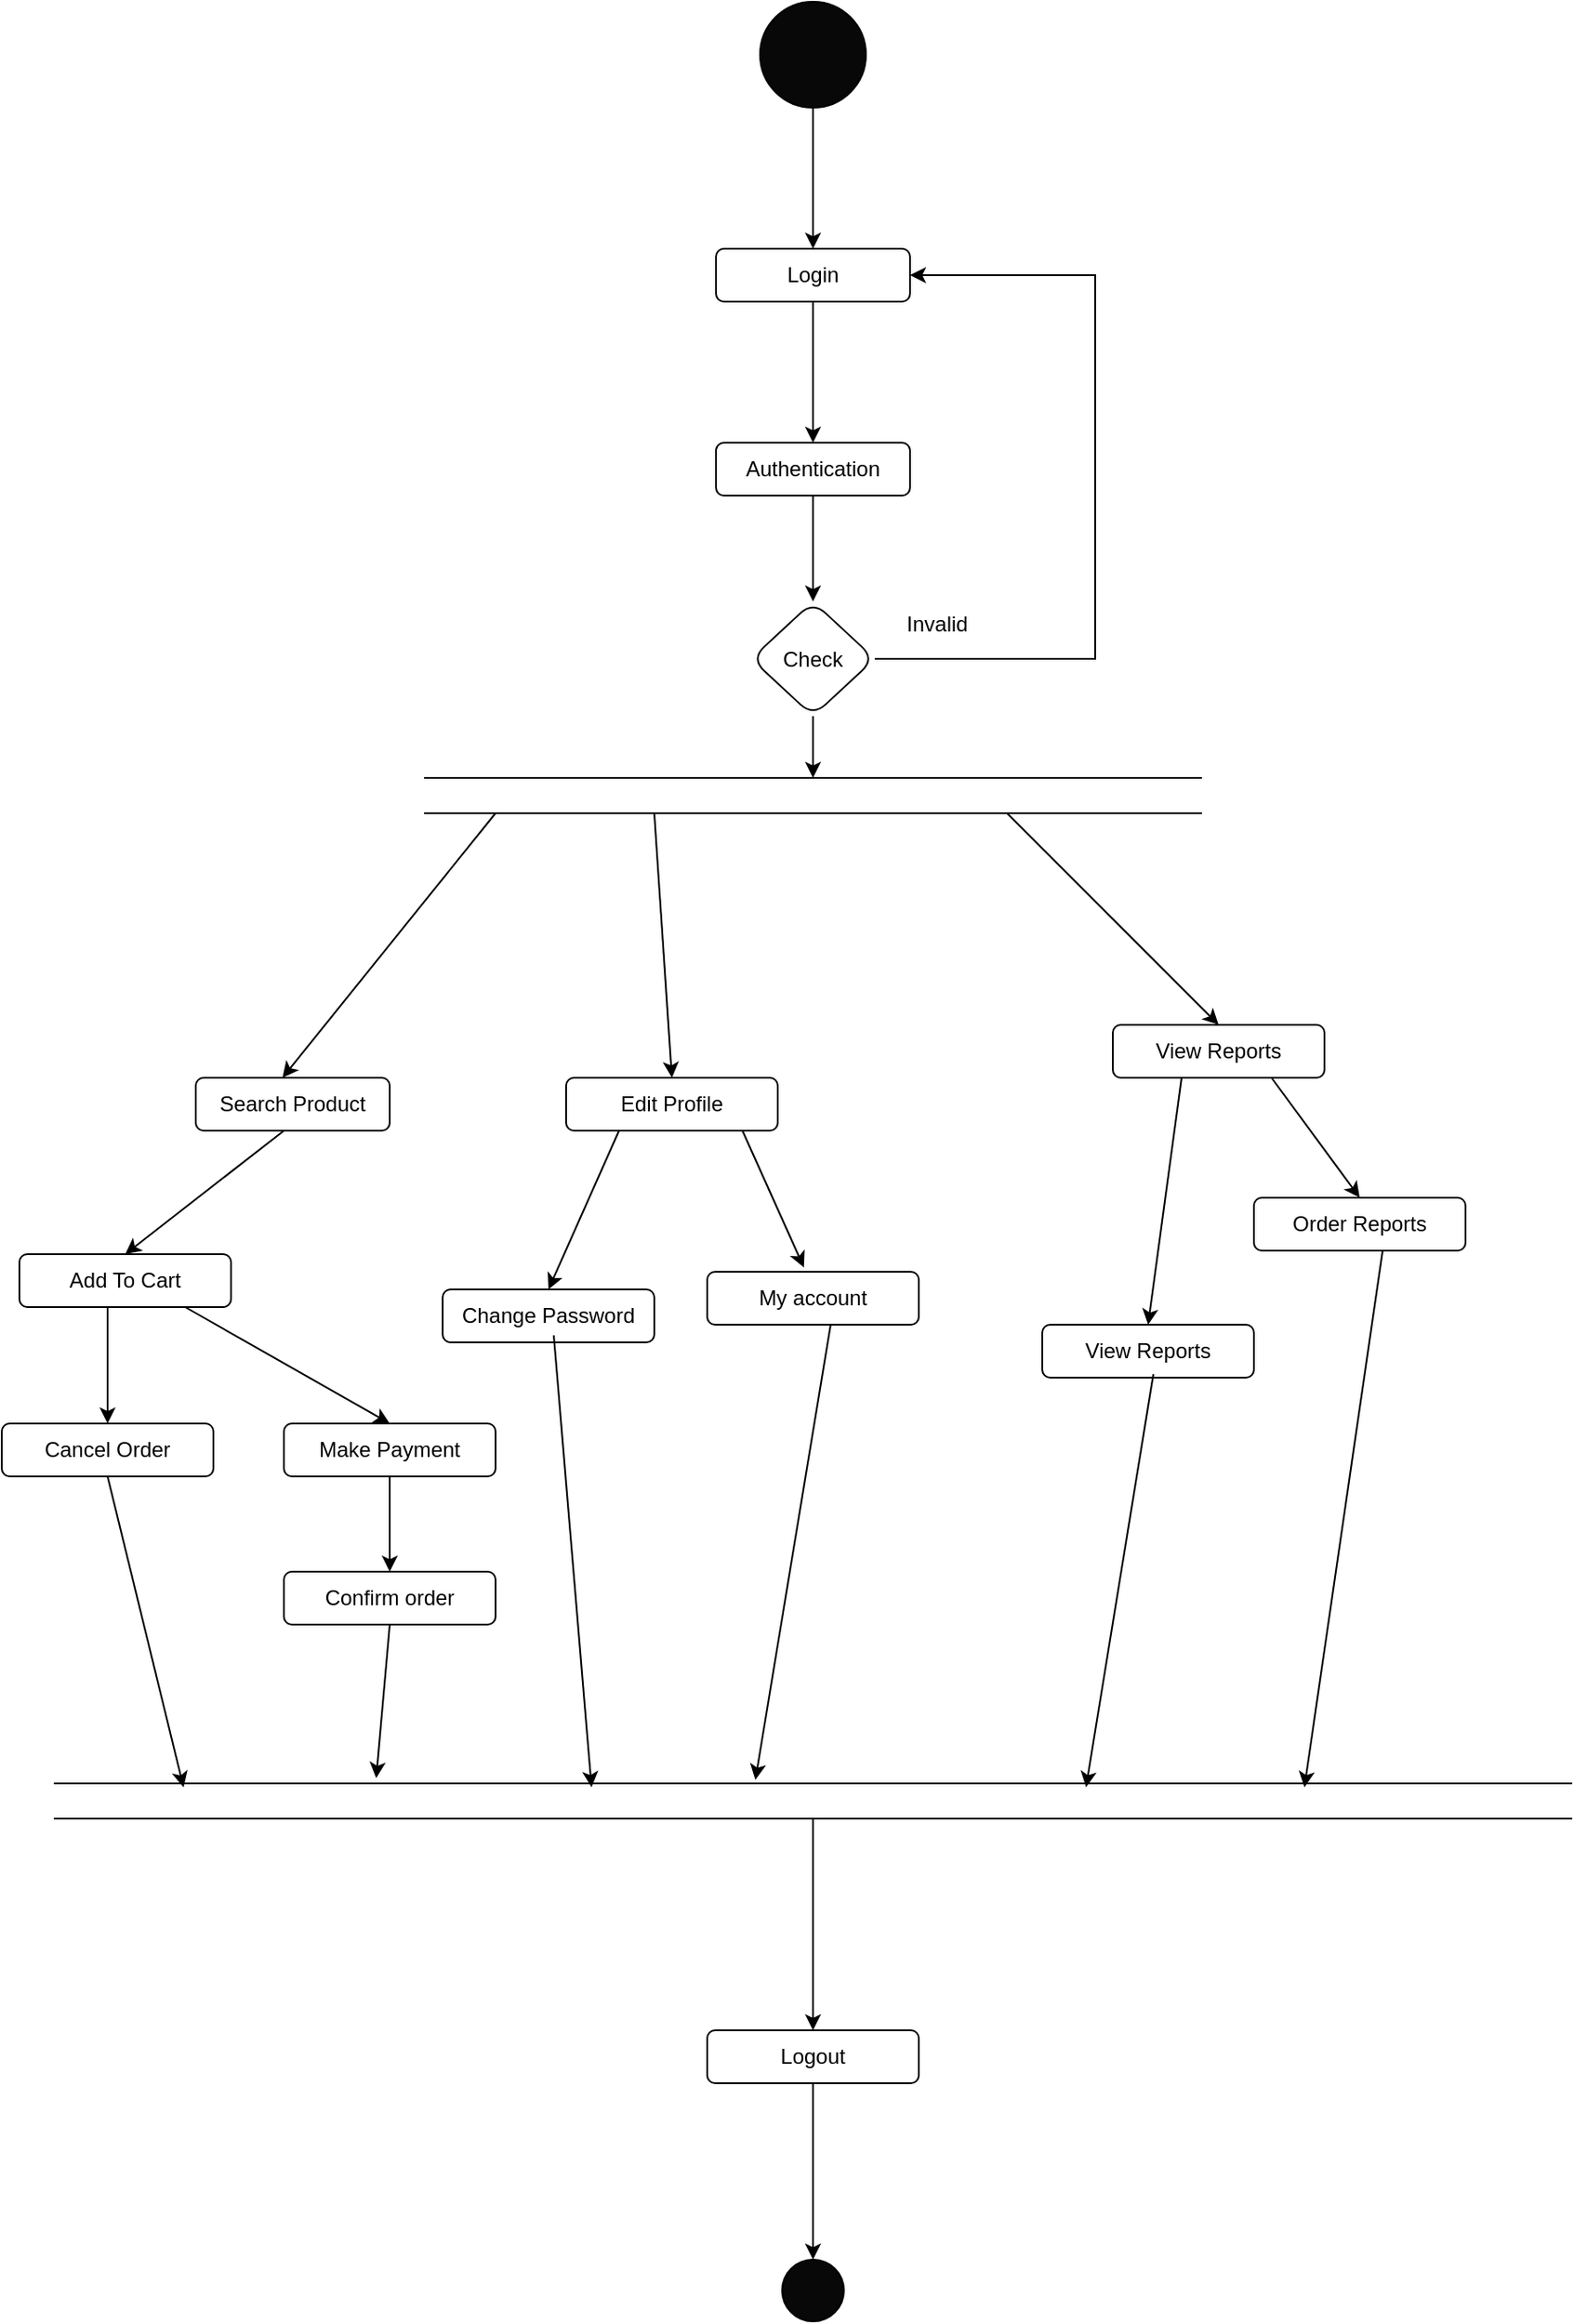 <mxfile version="21.6.9" type="github" pages="3">
  <diagram name="Set-C-AD" id="e7e014a7-5840-1c2e-5031-d8a46d1fe8dd">
    <mxGraphModel dx="1953" dy="1167" grid="1" gridSize="10" guides="1" tooltips="1" connect="1" arrows="1" fold="1" page="1" pageScale="1" pageWidth="1169" pageHeight="826" background="none" math="0" shadow="0">
      <root>
        <mxCell id="0" />
        <mxCell id="1" parent="0" />
        <mxCell id="r0urs76Jr6dByc6dt-cb-3" value="" style="edgeStyle=orthogonalEdgeStyle;rounded=0;orthogonalLoop=1;jettySize=auto;html=1;" edge="1" parent="1" source="r0urs76Jr6dByc6dt-cb-1" target="r0urs76Jr6dByc6dt-cb-2">
          <mxGeometry relative="1" as="geometry" />
        </mxCell>
        <mxCell id="r0urs76Jr6dByc6dt-cb-1" value="" style="ellipse;whiteSpace=wrap;html=1;aspect=fixed;fillColor=#080808;" vertex="1" parent="1">
          <mxGeometry x="930" y="20" width="60" height="60" as="geometry" />
        </mxCell>
        <mxCell id="r0urs76Jr6dByc6dt-cb-7" value="" style="edgeStyle=orthogonalEdgeStyle;rounded=0;orthogonalLoop=1;jettySize=auto;html=1;" edge="1" parent="1" source="r0urs76Jr6dByc6dt-cb-2" target="r0urs76Jr6dByc6dt-cb-6">
          <mxGeometry relative="1" as="geometry" />
        </mxCell>
        <mxCell id="r0urs76Jr6dByc6dt-cb-2" value="Login" style="whiteSpace=wrap;html=1;rounded=1;" vertex="1" parent="1">
          <mxGeometry x="905" y="160" width="110" height="30" as="geometry" />
        </mxCell>
        <mxCell id="r0urs76Jr6dByc6dt-cb-9" value="" style="edgeStyle=orthogonalEdgeStyle;rounded=0;orthogonalLoop=1;jettySize=auto;html=1;" edge="1" parent="1" source="r0urs76Jr6dByc6dt-cb-6" target="r0urs76Jr6dByc6dt-cb-8">
          <mxGeometry relative="1" as="geometry" />
        </mxCell>
        <mxCell id="r0urs76Jr6dByc6dt-cb-6" value="Authentication" style="whiteSpace=wrap;html=1;rounded=1;" vertex="1" parent="1">
          <mxGeometry x="905" y="270" width="110" height="30" as="geometry" />
        </mxCell>
        <mxCell id="r0urs76Jr6dByc6dt-cb-10" style="edgeStyle=orthogonalEdgeStyle;rounded=0;orthogonalLoop=1;jettySize=auto;html=1;entryX=1;entryY=0.5;entryDx=0;entryDy=0;" edge="1" parent="1" source="r0urs76Jr6dByc6dt-cb-8" target="r0urs76Jr6dByc6dt-cb-2">
          <mxGeometry relative="1" as="geometry">
            <mxPoint x="1120" y="160" as="targetPoint" />
            <Array as="points">
              <mxPoint x="1120" y="392" />
              <mxPoint x="1120" y="175" />
            </Array>
          </mxGeometry>
        </mxCell>
        <mxCell id="r0urs76Jr6dByc6dt-cb-13" style="edgeStyle=orthogonalEdgeStyle;rounded=0;orthogonalLoop=1;jettySize=auto;html=1;exitX=0.5;exitY=1;exitDx=0;exitDy=0;entryX=0.5;entryY=0;entryDx=0;entryDy=0;" edge="1" parent="1" source="r0urs76Jr6dByc6dt-cb-8" target="r0urs76Jr6dByc6dt-cb-12">
          <mxGeometry relative="1" as="geometry" />
        </mxCell>
        <mxCell id="r0urs76Jr6dByc6dt-cb-8" value="Check" style="rhombus;whiteSpace=wrap;html=1;rounded=1;" vertex="1" parent="1">
          <mxGeometry x="925" y="360" width="70" height="65" as="geometry" />
        </mxCell>
        <mxCell id="r0urs76Jr6dByc6dt-cb-11" value="Invalid" style="text;html=1;align=center;verticalAlign=middle;resizable=0;points=[];autosize=1;strokeColor=none;fillColor=none;" vertex="1" parent="1">
          <mxGeometry x="1000" y="358" width="60" height="30" as="geometry" />
        </mxCell>
        <mxCell id="r0urs76Jr6dByc6dt-cb-12" value="" style="shape=partialRectangle;whiteSpace=wrap;html=1;left=0;right=0;fillColor=none;" vertex="1" parent="1">
          <mxGeometry x="740" y="460" width="440" height="20" as="geometry" />
        </mxCell>
        <mxCell id="r0urs76Jr6dByc6dt-cb-15" value="Search Product" style="whiteSpace=wrap;html=1;fillColor=none;rounded=1;" vertex="1" parent="1">
          <mxGeometry x="610" y="630" width="110" height="30" as="geometry" />
        </mxCell>
        <mxCell id="r0urs76Jr6dByc6dt-cb-18" value="Edit Profile" style="rounded=1;whiteSpace=wrap;html=1;" vertex="1" parent="1">
          <mxGeometry x="820" y="630" width="120" height="30" as="geometry" />
        </mxCell>
        <mxCell id="r0urs76Jr6dByc6dt-cb-22" value="My account" style="rounded=1;whiteSpace=wrap;html=1;" vertex="1" parent="1">
          <mxGeometry x="900" y="740" width="120" height="30" as="geometry" />
        </mxCell>
        <mxCell id="r0urs76Jr6dByc6dt-cb-25" value="" style="endArrow=classic;html=1;rounded=0;entryX=0.457;entryY=-0.081;entryDx=0;entryDy=0;entryPerimeter=0;" edge="1" parent="1" target="r0urs76Jr6dByc6dt-cb-22">
          <mxGeometry width="50" height="50" relative="1" as="geometry">
            <mxPoint x="920" y="660" as="sourcePoint" />
            <mxPoint x="970" y="610" as="targetPoint" />
            <Array as="points">
              <mxPoint x="920" y="660" />
            </Array>
          </mxGeometry>
        </mxCell>
        <mxCell id="r0urs76Jr6dByc6dt-cb-26" value="" style="endArrow=classic;html=1;rounded=0;entryX=0.447;entryY=-0.001;entryDx=0;entryDy=0;entryPerimeter=0;" edge="1" parent="1" target="r0urs76Jr6dByc6dt-cb-15">
          <mxGeometry width="50" height="50" relative="1" as="geometry">
            <mxPoint x="780" y="480" as="sourcePoint" />
            <mxPoint x="830" y="430" as="targetPoint" />
          </mxGeometry>
        </mxCell>
        <mxCell id="r0urs76Jr6dByc6dt-cb-27" value="" style="endArrow=classic;html=1;rounded=0;entryX=0.5;entryY=0;entryDx=0;entryDy=0;" edge="1" parent="1" target="r0urs76Jr6dByc6dt-cb-18">
          <mxGeometry width="50" height="50" relative="1" as="geometry">
            <mxPoint x="870" y="480" as="sourcePoint" />
            <mxPoint x="920" y="430" as="targetPoint" />
          </mxGeometry>
        </mxCell>
        <mxCell id="r0urs76Jr6dByc6dt-cb-28" value="" style="endArrow=classic;html=1;rounded=0;entryX=0.5;entryY=0;entryDx=0;entryDy=0;" edge="1" parent="1" target="r0urs76Jr6dByc6dt-cb-29">
          <mxGeometry width="50" height="50" relative="1" as="geometry">
            <mxPoint x="1070" y="480" as="sourcePoint" />
            <mxPoint x="1160" y="630" as="targetPoint" />
          </mxGeometry>
        </mxCell>
        <mxCell id="r0urs76Jr6dByc6dt-cb-29" value="View Reports" style="rounded=1;whiteSpace=wrap;html=1;" vertex="1" parent="1">
          <mxGeometry x="1130" y="600" width="120" height="30" as="geometry" />
        </mxCell>
        <mxCell id="r0urs76Jr6dByc6dt-cb-30" value="Order Reports" style="rounded=1;whiteSpace=wrap;html=1;" vertex="1" parent="1">
          <mxGeometry x="1210" y="698" width="120" height="30" as="geometry" />
        </mxCell>
        <mxCell id="r0urs76Jr6dByc6dt-cb-31" value="View Reports" style="rounded=1;whiteSpace=wrap;html=1;" vertex="1" parent="1">
          <mxGeometry x="1090" y="770" width="120" height="30" as="geometry" />
        </mxCell>
        <mxCell id="r0urs76Jr6dByc6dt-cb-32" value="Change Password" style="rounded=1;whiteSpace=wrap;html=1;" vertex="1" parent="1">
          <mxGeometry x="750" y="750" width="120" height="30" as="geometry" />
        </mxCell>
        <mxCell id="r0urs76Jr6dByc6dt-cb-38" style="edgeStyle=orthogonalEdgeStyle;rounded=0;orthogonalLoop=1;jettySize=auto;html=1;exitX=0.5;exitY=1;exitDx=0;exitDy=0;entryX=0.5;entryY=0;entryDx=0;entryDy=0;" edge="1" parent="1" source="r0urs76Jr6dByc6dt-cb-33" target="r0urs76Jr6dByc6dt-cb-34">
          <mxGeometry relative="1" as="geometry">
            <Array as="points">
              <mxPoint x="560" y="760" />
            </Array>
          </mxGeometry>
        </mxCell>
        <mxCell id="r0urs76Jr6dByc6dt-cb-33" value="Add To Cart" style="rounded=1;whiteSpace=wrap;html=1;" vertex="1" parent="1">
          <mxGeometry x="510" y="730" width="120" height="30" as="geometry" />
        </mxCell>
        <mxCell id="r0urs76Jr6dByc6dt-cb-34" value="Cancel Order" style="rounded=1;whiteSpace=wrap;html=1;" vertex="1" parent="1">
          <mxGeometry x="500" y="826" width="120" height="30" as="geometry" />
        </mxCell>
        <mxCell id="r0urs76Jr6dByc6dt-cb-37" style="edgeStyle=orthogonalEdgeStyle;rounded=0;orthogonalLoop=1;jettySize=auto;html=1;entryX=0.5;entryY=0;entryDx=0;entryDy=0;" edge="1" parent="1" source="r0urs76Jr6dByc6dt-cb-35" target="r0urs76Jr6dByc6dt-cb-36">
          <mxGeometry relative="1" as="geometry" />
        </mxCell>
        <mxCell id="r0urs76Jr6dByc6dt-cb-35" value="Make Payment" style="rounded=1;whiteSpace=wrap;html=1;" vertex="1" parent="1">
          <mxGeometry x="660" y="826" width="120" height="30" as="geometry" />
        </mxCell>
        <mxCell id="r0urs76Jr6dByc6dt-cb-36" value="Confirm order" style="rounded=1;whiteSpace=wrap;html=1;" vertex="1" parent="1">
          <mxGeometry x="660" y="910" width="120" height="30" as="geometry" />
        </mxCell>
        <mxCell id="r0urs76Jr6dByc6dt-cb-39" value="" style="endArrow=classic;html=1;rounded=0;entryX=0.5;entryY=0;entryDx=0;entryDy=0;" edge="1" parent="1" target="r0urs76Jr6dByc6dt-cb-32">
          <mxGeometry width="50" height="50" relative="1" as="geometry">
            <mxPoint x="850" y="660" as="sourcePoint" />
            <mxPoint x="885" y="738" as="targetPoint" />
            <Array as="points">
              <mxPoint x="850" y="660" />
            </Array>
          </mxGeometry>
        </mxCell>
        <mxCell id="r0urs76Jr6dByc6dt-cb-40" value="" style="endArrow=classic;html=1;rounded=0;entryX=0.5;entryY=0;entryDx=0;entryDy=0;" edge="1" parent="1" target="r0urs76Jr6dByc6dt-cb-30">
          <mxGeometry width="50" height="50" relative="1" as="geometry">
            <mxPoint x="1220" y="630" as="sourcePoint" />
            <mxPoint x="1255" y="708" as="targetPoint" />
            <Array as="points">
              <mxPoint x="1220" y="630" />
            </Array>
          </mxGeometry>
        </mxCell>
        <mxCell id="r0urs76Jr6dByc6dt-cb-41" value="" style="endArrow=classic;html=1;rounded=0;entryX=0.5;entryY=0;entryDx=0;entryDy=0;" edge="1" parent="1" target="r0urs76Jr6dByc6dt-cb-31">
          <mxGeometry width="50" height="50" relative="1" as="geometry">
            <mxPoint x="1169" y="630" as="sourcePoint" />
            <mxPoint x="1204" y="708" as="targetPoint" />
            <Array as="points">
              <mxPoint x="1169" y="630" />
            </Array>
          </mxGeometry>
        </mxCell>
        <mxCell id="r0urs76Jr6dByc6dt-cb-54" style="edgeStyle=orthogonalEdgeStyle;rounded=0;orthogonalLoop=1;jettySize=auto;html=1;entryX=0.5;entryY=0;entryDx=0;entryDy=0;" edge="1" parent="1" source="r0urs76Jr6dByc6dt-cb-42" target="r0urs76Jr6dByc6dt-cb-53">
          <mxGeometry relative="1" as="geometry" />
        </mxCell>
        <mxCell id="r0urs76Jr6dByc6dt-cb-42" value="" style="shape=partialRectangle;whiteSpace=wrap;html=1;left=0;right=0;fillColor=none;" vertex="1" parent="1">
          <mxGeometry x="530" y="1030" width="860" height="20" as="geometry" />
        </mxCell>
        <mxCell id="r0urs76Jr6dByc6dt-cb-44" value="" style="endArrow=classic;html=1;rounded=0;entryX=0.5;entryY=0;entryDx=0;entryDy=0;" edge="1" parent="1" target="r0urs76Jr6dByc6dt-cb-35">
          <mxGeometry width="50" height="50" relative="1" as="geometry">
            <mxPoint x="604" y="760" as="sourcePoint" />
            <mxPoint x="585" y="900" as="targetPoint" />
            <Array as="points">
              <mxPoint x="604" y="760" />
            </Array>
          </mxGeometry>
        </mxCell>
        <mxCell id="r0urs76Jr6dByc6dt-cb-45" value="" style="endArrow=classic;html=1;rounded=0;entryX=0.5;entryY=0;entryDx=0;entryDy=0;" edge="1" parent="1" target="r0urs76Jr6dByc6dt-cb-33">
          <mxGeometry width="50" height="50" relative="1" as="geometry">
            <mxPoint x="660" y="660" as="sourcePoint" />
            <mxPoint x="620" y="750" as="targetPoint" />
            <Array as="points">
              <mxPoint x="660" y="660" />
            </Array>
          </mxGeometry>
        </mxCell>
        <mxCell id="r0urs76Jr6dByc6dt-cb-46" value="" style="endArrow=classic;html=1;rounded=0;entryX=0.462;entryY=-0.097;entryDx=0;entryDy=0;entryPerimeter=0;" edge="1" parent="1" target="r0urs76Jr6dByc6dt-cb-42">
          <mxGeometry width="50" height="50" relative="1" as="geometry">
            <mxPoint x="970" y="770" as="sourcePoint" />
            <mxPoint x="930" y="860" as="targetPoint" />
            <Array as="points">
              <mxPoint x="970" y="770" />
            </Array>
          </mxGeometry>
        </mxCell>
        <mxCell id="r0urs76Jr6dByc6dt-cb-47" value="" style="endArrow=classic;html=1;rounded=0;entryX=0.354;entryY=0.113;entryDx=0;entryDy=0;entryPerimeter=0;" edge="1" parent="1" target="r0urs76Jr6dByc6dt-cb-42">
          <mxGeometry width="50" height="50" relative="1" as="geometry">
            <mxPoint x="813" y="776" as="sourcePoint" />
            <mxPoint x="770" y="1034" as="targetPoint" />
            <Array as="points">
              <mxPoint x="813" y="776" />
            </Array>
          </mxGeometry>
        </mxCell>
        <mxCell id="r0urs76Jr6dByc6dt-cb-48" value="" style="endArrow=classic;html=1;rounded=0;entryX=0.824;entryY=0.113;entryDx=0;entryDy=0;entryPerimeter=0;" edge="1" parent="1" target="r0urs76Jr6dByc6dt-cb-42">
          <mxGeometry width="50" height="50" relative="1" as="geometry">
            <mxPoint x="1283" y="728" as="sourcePoint" />
            <mxPoint x="1230" y="1020" as="targetPoint" />
            <Array as="points">
              <mxPoint x="1283" y="728" />
            </Array>
          </mxGeometry>
        </mxCell>
        <mxCell id="r0urs76Jr6dByc6dt-cb-49" value="" style="endArrow=classic;html=1;rounded=0;entryX=0.68;entryY=0.113;entryDx=0;entryDy=0;entryPerimeter=0;" edge="1" parent="1" target="r0urs76Jr6dByc6dt-cb-42">
          <mxGeometry width="50" height="50" relative="1" as="geometry">
            <mxPoint x="1153" y="798" as="sourcePoint" />
            <mxPoint x="1110" y="1056" as="targetPoint" />
            <Array as="points">
              <mxPoint x="1153" y="798" />
            </Array>
          </mxGeometry>
        </mxCell>
        <mxCell id="r0urs76Jr6dByc6dt-cb-51" value="" style="endArrow=classic;html=1;rounded=0;entryX=0.085;entryY=0.113;entryDx=0;entryDy=0;entryPerimeter=0;" edge="1" parent="1" target="r0urs76Jr6dByc6dt-cb-42">
          <mxGeometry width="50" height="50" relative="1" as="geometry">
            <mxPoint x="560" y="856" as="sourcePoint" />
            <mxPoint x="470" y="926" as="targetPoint" />
            <Array as="points">
              <mxPoint x="560" y="856" />
            </Array>
          </mxGeometry>
        </mxCell>
        <mxCell id="r0urs76Jr6dByc6dt-cb-52" value="" style="endArrow=classic;html=1;rounded=0;entryX=0.212;entryY=-0.15;entryDx=0;entryDy=0;entryPerimeter=0;" edge="1" parent="1" target="r0urs76Jr6dByc6dt-cb-42">
          <mxGeometry width="50" height="50" relative="1" as="geometry">
            <mxPoint x="720" y="940" as="sourcePoint" />
            <mxPoint x="630" y="1010" as="targetPoint" />
            <Array as="points">
              <mxPoint x="720" y="940" />
            </Array>
          </mxGeometry>
        </mxCell>
        <mxCell id="r0urs76Jr6dByc6dt-cb-56" value="" style="edgeStyle=orthogonalEdgeStyle;rounded=0;orthogonalLoop=1;jettySize=auto;html=1;" edge="1" parent="1" source="r0urs76Jr6dByc6dt-cb-53" target="r0urs76Jr6dByc6dt-cb-55">
          <mxGeometry relative="1" as="geometry" />
        </mxCell>
        <mxCell id="r0urs76Jr6dByc6dt-cb-53" value="Logout" style="rounded=1;whiteSpace=wrap;html=1;" vertex="1" parent="1">
          <mxGeometry x="900" y="1170" width="120" height="30" as="geometry" />
        </mxCell>
        <mxCell id="r0urs76Jr6dByc6dt-cb-55" value="" style="ellipse;whiteSpace=wrap;html=1;rounded=1;fillColor=#080808;" vertex="1" parent="1">
          <mxGeometry x="942.5" y="1300" width="35" height="35" as="geometry" />
        </mxCell>
      </root>
    </mxGraphModel>
  </diagram>
  <diagram id="TlXsCn64E0u2odGIHX1q" name="UCD ATM">
    <mxGraphModel dx="879" dy="525" grid="1" gridSize="10" guides="1" tooltips="1" connect="1" arrows="1" fold="1" page="1" pageScale="1" pageWidth="850" pageHeight="1100" math="0" shadow="0">
      <root>
        <mxCell id="0" />
        <mxCell id="1" parent="0" />
        <mxCell id="Znb7u9qUBhvHDBVoPwWZ-1" value="Actor" style="shape=umlActor;verticalLabelPosition=bottom;verticalAlign=top;html=1;outlineConnect=0;" vertex="1" parent="1">
          <mxGeometry x="100" y="50" width="30" height="60" as="geometry" />
        </mxCell>
        <mxCell id="Znb7u9qUBhvHDBVoPwWZ-2" value="Actor" style="shape=umlActor;verticalLabelPosition=bottom;verticalAlign=top;html=1;outlineConnect=0;" vertex="1" parent="1">
          <mxGeometry x="100" y="390" width="30" height="60" as="geometry" />
        </mxCell>
        <mxCell id="Znb7u9qUBhvHDBVoPwWZ-6" value="" style="rounded=0;whiteSpace=wrap;html=1;" vertex="1" parent="1">
          <mxGeometry x="220" y="30" width="440" height="450" as="geometry" />
        </mxCell>
        <mxCell id="Znb7u9qUBhvHDBVoPwWZ-7" value="Balance inquiry" style="rounded=1;whiteSpace=wrap;html=1;" vertex="1" parent="1">
          <mxGeometry x="380" y="50" width="110" height="40" as="geometry" />
        </mxCell>
        <mxCell id="Znb7u9qUBhvHDBVoPwWZ-8" value="Withdraw" style="rounded=1;whiteSpace=wrap;html=1;" vertex="1" parent="1">
          <mxGeometry x="380" y="120" width="110" height="40" as="geometry" />
        </mxCell>
        <mxCell id="Znb7u9qUBhvHDBVoPwWZ-9" value="Invoice Printing&amp;nbsp;" style="rounded=1;whiteSpace=wrap;html=1;" vertex="1" parent="1">
          <mxGeometry x="380" y="190" width="110" height="40" as="geometry" />
        </mxCell>
        <mxCell id="Znb7u9qUBhvHDBVoPwWZ-10" value="Transfer Funds" style="rounded=1;whiteSpace=wrap;html=1;" vertex="1" parent="1">
          <mxGeometry x="380" y="260" width="110" height="40" as="geometry" />
        </mxCell>
        <mxCell id="Znb7u9qUBhvHDBVoPwWZ-11" value="Maintenance" style="rounded=1;whiteSpace=wrap;html=1;" vertex="1" parent="1">
          <mxGeometry x="380" y="330" width="110" height="40" as="geometry" />
        </mxCell>
        <mxCell id="Znb7u9qUBhvHDBVoPwWZ-12" value="Software Backend" style="rounded=1;whiteSpace=wrap;html=1;" vertex="1" parent="1">
          <mxGeometry x="380" y="400" width="110" height="40" as="geometry" />
        </mxCell>
        <mxCell id="Znb7u9qUBhvHDBVoPwWZ-13" value="" style="endArrow=classic;html=1;rounded=0;" edge="1" parent="1">
          <mxGeometry width="50" height="50" relative="1" as="geometry">
            <mxPoint x="150" y="60" as="sourcePoint" />
            <mxPoint x="380" y="60" as="targetPoint" />
          </mxGeometry>
        </mxCell>
        <mxCell id="Znb7u9qUBhvHDBVoPwWZ-14" value="" style="endArrow=classic;html=1;rounded=0;" edge="1" parent="1">
          <mxGeometry width="50" height="50" relative="1" as="geometry">
            <mxPoint x="150" y="80" as="sourcePoint" />
            <mxPoint x="380" y="140" as="targetPoint" />
          </mxGeometry>
        </mxCell>
        <mxCell id="Znb7u9qUBhvHDBVoPwWZ-15" value="" style="endArrow=classic;html=1;rounded=0;" edge="1" parent="1">
          <mxGeometry width="50" height="50" relative="1" as="geometry">
            <mxPoint x="140" y="90" as="sourcePoint" />
            <mxPoint x="380" y="210" as="targetPoint" />
          </mxGeometry>
        </mxCell>
        <mxCell id="Znb7u9qUBhvHDBVoPwWZ-16" value="" style="endArrow=classic;html=1;rounded=0;" edge="1" parent="1">
          <mxGeometry width="50" height="50" relative="1" as="geometry">
            <mxPoint x="150" y="120" as="sourcePoint" />
            <mxPoint x="380" y="280" as="targetPoint" />
          </mxGeometry>
        </mxCell>
        <mxCell id="Znb7u9qUBhvHDBVoPwWZ-18" value="" style="endArrow=classic;html=1;rounded=0;" edge="1" parent="1">
          <mxGeometry width="50" height="50" relative="1" as="geometry">
            <mxPoint x="140" y="440" as="sourcePoint" />
            <mxPoint x="380" y="420" as="targetPoint" />
          </mxGeometry>
        </mxCell>
        <mxCell id="Znb7u9qUBhvHDBVoPwWZ-20" value="" style="endArrow=classic;html=1;rounded=0;" edge="1" parent="1">
          <mxGeometry width="50" height="50" relative="1" as="geometry">
            <mxPoint x="750" y="239.636" as="sourcePoint" />
            <mxPoint x="490" y="60" as="targetPoint" />
          </mxGeometry>
        </mxCell>
        <mxCell id="Znb7u9qUBhvHDBVoPwWZ-21" value="" style="endArrow=classic;html=1;rounded=0;" edge="1" parent="1">
          <mxGeometry width="50" height="50" relative="1" as="geometry">
            <mxPoint x="750" y="247.818" as="sourcePoint" />
            <mxPoint x="490" y="210" as="targetPoint" />
          </mxGeometry>
        </mxCell>
        <mxCell id="Znb7u9qUBhvHDBVoPwWZ-22" value="" style="endArrow=classic;html=1;rounded=0;" edge="1" parent="1">
          <mxGeometry width="50" height="50" relative="1" as="geometry">
            <mxPoint x="750" y="250" as="sourcePoint" />
            <mxPoint x="490" y="130" as="targetPoint" />
          </mxGeometry>
        </mxCell>
        <mxCell id="Znb7u9qUBhvHDBVoPwWZ-23" value="" style="endArrow=classic;html=1;rounded=0;" edge="1" parent="1">
          <mxGeometry width="50" height="50" relative="1" as="geometry">
            <mxPoint x="750" y="251.636" as="sourcePoint" />
            <mxPoint x="490" y="280" as="targetPoint" />
          </mxGeometry>
        </mxCell>
        <mxCell id="Znb7u9qUBhvHDBVoPwWZ-24" value="" style="endArrow=classic;html=1;rounded=0;" edge="1" parent="1">
          <mxGeometry width="50" height="50" relative="1" as="geometry">
            <mxPoint x="750" y="255.455" as="sourcePoint" />
            <mxPoint x="490" y="350" as="targetPoint" />
          </mxGeometry>
        </mxCell>
        <mxCell id="Znb7u9qUBhvHDBVoPwWZ-25" value="" style="endArrow=classic;html=1;rounded=0;" edge="1" parent="1">
          <mxGeometry width="50" height="50" relative="1" as="geometry">
            <mxPoint x="750" y="259.273" as="sourcePoint" />
            <mxPoint x="490" y="420" as="targetPoint" />
          </mxGeometry>
        </mxCell>
        <mxCell id="Znb7u9qUBhvHDBVoPwWZ-26" value="" style="endArrow=classic;html=1;rounded=0;exitX=0.5;exitY=0.5;exitDx=0;exitDy=0;exitPerimeter=0;" edge="1" parent="1" source="Znb7u9qUBhvHDBVoPwWZ-2">
          <mxGeometry width="50" height="50" relative="1" as="geometry">
            <mxPoint x="140" y="370" as="sourcePoint" />
            <mxPoint x="380" y="350" as="targetPoint" />
          </mxGeometry>
        </mxCell>
        <mxCell id="Znb7u9qUBhvHDBVoPwWZ-27" value="" style="shape=mxgraph.signs.travel.bank;html=1;pointerEvents=1;fillColor=#FFFFFF;strokeColor=default;verticalLabelPosition=bottom;verticalAlign=top;align=center;strokeWidth=3;" vertex="1" parent="1">
          <mxGeometry x="751" y="190" width="99" height="86" as="geometry" />
        </mxCell>
        <mxCell id="Znb7u9qUBhvHDBVoPwWZ-28" value="Bank" style="text;html=1;align=center;verticalAlign=middle;resizable=0;points=[];autosize=1;strokeColor=none;fillColor=none;" vertex="1" parent="1">
          <mxGeometry x="765" y="288" width="50" height="30" as="geometry" />
        </mxCell>
        <mxCell id="Znb7u9qUBhvHDBVoPwWZ-29" value="" style="html=1;verticalLabelPosition=bottom;align=center;labelBackgroundColor=#ffffff;verticalAlign=top;strokeWidth=2;strokeColor=#080808;shadow=0;dashed=0;shape=mxgraph.ios7.icons.tools;pointerEvents=1" vertex="1" parent="1">
          <mxGeometry x="60" y="406" width="29.7" height="29.7" as="geometry" />
        </mxCell>
      </root>
    </mxGraphModel>
  </diagram>
  <diagram id="O4t5FPkN2wQLBtqPOvkl" name="ER-RS">
    <mxGraphModel dx="2315" dy="1975" grid="1" gridSize="10" guides="1" tooltips="1" connect="1" arrows="1" fold="1" page="1" pageScale="1" pageWidth="850" pageHeight="1100" math="0" shadow="0">
      <root>
        <mxCell id="0" />
        <mxCell id="1" parent="0" />
        <mxCell id="-5IVE9qzBPlIVkiGGXiw-1" value="Driver" style="html=1;whiteSpace=wrap;sketch=1;curveFitting=1;jiggle=2;rounded=0;" vertex="1" parent="1">
          <mxGeometry x="-20" y="380" width="110" height="50" as="geometry" />
        </mxCell>
        <mxCell id="-5IVE9qzBPlIVkiGGXiw-5" value="Booking" style="html=1;whiteSpace=wrap;sketch=1;curveFitting=1;jiggle=2;rounded=0;" vertex="1" parent="1">
          <mxGeometry x="390" y="360" width="110" height="50" as="geometry" />
        </mxCell>
        <mxCell id="-5IVE9qzBPlIVkiGGXiw-8" value="reserver" style="rhombus;whiteSpace=wrap;html=1;sketch=1;curveFitting=1;jiggle=2;rounded=0;" vertex="1" parent="1">
          <mxGeometry x="395" y="20" width="80" height="80" as="geometry" />
        </mxCell>
        <mxCell id="-5IVE9qzBPlIVkiGGXiw-12" value="Customer" style="html=1;whiteSpace=wrap;sketch=1;curveFitting=1;jiggle=2;rounded=0;" vertex="1" parent="1">
          <mxGeometry x="70" y="35" width="110" height="50" as="geometry" />
        </mxCell>
        <mxCell id="-5IVE9qzBPlIVkiGGXiw-13" value="Car" style="html=1;whiteSpace=wrap;sketch=1;curveFitting=1;jiggle=2;rounded=0;" vertex="1" parent="1">
          <mxGeometry x="600" y="35" width="110" height="50" as="geometry" />
        </mxCell>
        <mxCell id="-5IVE9qzBPlIVkiGGXiw-15" value="" style="endArrow=none;html=1;rounded=0;entryX=0;entryY=0.5;entryDx=0;entryDy=0;exitX=1;exitY=0.5;exitDx=0;exitDy=0;sketch=1;curveFitting=1;jiggle=2;" edge="1" parent="1" source="-5IVE9qzBPlIVkiGGXiw-12" target="-5IVE9qzBPlIVkiGGXiw-8">
          <mxGeometry width="50" height="50" relative="1" as="geometry">
            <mxPoint x="350" y="170" as="sourcePoint" />
            <mxPoint x="400" y="120" as="targetPoint" />
          </mxGeometry>
        </mxCell>
        <mxCell id="-5IVE9qzBPlIVkiGGXiw-16" value="" style="endArrow=none;html=1;rounded=0;entryX=0;entryY=0.5;entryDx=0;entryDy=0;exitX=1;exitY=0.5;exitDx=0;exitDy=0;sketch=1;curveFitting=1;jiggle=2;" edge="1" parent="1" source="-5IVE9qzBPlIVkiGGXiw-1" target="-5IVE9qzBPlIVkiGGXiw-5">
          <mxGeometry width="50" height="50" relative="1" as="geometry">
            <mxPoint x="190" y="240" as="sourcePoint" />
            <mxPoint x="405" y="240" as="targetPoint" />
          </mxGeometry>
        </mxCell>
        <mxCell id="-5IVE9qzBPlIVkiGGXiw-23" value="&lt;font style=&quot;font-size: 12px;&quot;&gt;Many&lt;/font&gt;" style="edgeLabel;html=1;align=center;verticalAlign=middle;resizable=0;points=[];sketch=1;curveFitting=1;jiggle=2;rounded=0;" vertex="1" connectable="0" parent="-5IVE9qzBPlIVkiGGXiw-16">
          <mxGeometry x="-0.796" y="-1" relative="1" as="geometry">
            <mxPoint as="offset" />
          </mxGeometry>
        </mxCell>
        <mxCell id="-5IVE9qzBPlIVkiGGXiw-17" value="" style="endArrow=none;html=1;rounded=0;entryX=0.5;entryY=1;entryDx=0;entryDy=0;exitX=0.402;exitY=-0.007;exitDx=0;exitDy=0;exitPerimeter=0;sketch=1;curveFitting=1;jiggle=2;" edge="1" parent="1" source="-5IVE9qzBPlIVkiGGXiw-5" target="-5IVE9qzBPlIVkiGGXiw-8">
          <mxGeometry width="50" height="50" relative="1" as="geometry">
            <mxPoint x="445" y="330" as="sourcePoint" />
            <mxPoint x="400" y="120" as="targetPoint" />
          </mxGeometry>
        </mxCell>
        <mxCell id="-5IVE9qzBPlIVkiGGXiw-18" value="Trip" style="html=1;whiteSpace=wrap;sketch=1;curveFitting=1;jiggle=2;rounded=0;" vertex="1" parent="1">
          <mxGeometry x="850" y="345" width="110" height="50" as="geometry" />
        </mxCell>
        <mxCell id="-5IVE9qzBPlIVkiGGXiw-20" value="" style="endArrow=none;html=1;rounded=0;entryX=0.25;entryY=1;entryDx=0;entryDy=0;exitX=0.25;exitY=0;exitDx=0;exitDy=0;sketch=1;curveFitting=1;jiggle=2;" edge="1" parent="1" source="-5IVE9qzBPlIVkiGGXiw-18" target="-5IVE9qzBPlIVkiGGXiw-13">
          <mxGeometry width="50" height="50" relative="1" as="geometry">
            <mxPoint x="540" y="190" as="sourcePoint" />
            <mxPoint x="755" y="190" as="targetPoint" />
          </mxGeometry>
        </mxCell>
        <mxCell id="-5IVE9qzBPlIVkiGGXiw-21" value="&lt;font style=&quot;font-size: 12px;&quot;&gt;One&lt;/font&gt;" style="edgeLabel;html=1;align=center;verticalAlign=middle;resizable=0;points=[];sketch=1;curveFitting=1;jiggle=2;rounded=0;" vertex="1" connectable="0" parent="-5IVE9qzBPlIVkiGGXiw-20">
          <mxGeometry x="0.73" y="2" relative="1" as="geometry">
            <mxPoint as="offset" />
          </mxGeometry>
        </mxCell>
        <mxCell id="-5IVE9qzBPlIVkiGGXiw-22" value="" style="endArrow=none;html=1;rounded=0;entryX=0;entryY=0.5;entryDx=0;entryDy=0;exitX=1;exitY=0.5;exitDx=0;exitDy=0;sketch=1;curveFitting=1;jiggle=2;" edge="1" parent="1" source="-5IVE9qzBPlIVkiGGXiw-8" target="-5IVE9qzBPlIVkiGGXiw-13">
          <mxGeometry width="50" height="50" relative="1" as="geometry">
            <mxPoint x="350" y="170" as="sourcePoint" />
            <mxPoint x="400" y="120" as="targetPoint" />
          </mxGeometry>
        </mxCell>
        <mxCell id="-5IVE9qzBPlIVkiGGXiw-24" value="" style="endArrow=none;html=1;rounded=0;entryX=0.151;entryY=1.011;entryDx=0;entryDy=0;entryPerimeter=0;exitX=0.5;exitY=0;exitDx=0;exitDy=0;sketch=1;curveFitting=1;jiggle=2;" edge="1" parent="1" source="-5IVE9qzBPlIVkiGGXiw-1" target="-5IVE9qzBPlIVkiGGXiw-12">
          <mxGeometry width="50" height="50" relative="1" as="geometry">
            <mxPoint x="350" y="170" as="sourcePoint" />
            <mxPoint x="400" y="120" as="targetPoint" />
          </mxGeometry>
        </mxCell>
        <mxCell id="-5IVE9qzBPlIVkiGGXiw-25" value="Many" style="edgeLabel;html=1;align=center;verticalAlign=middle;resizable=0;points=[];sketch=1;curveFitting=1;jiggle=2;rounded=0;" vertex="1" connectable="0" parent="-5IVE9qzBPlIVkiGGXiw-24">
          <mxGeometry x="0.836" y="-3" relative="1" as="geometry">
            <mxPoint y="-11" as="offset" />
          </mxGeometry>
        </mxCell>
        <mxCell id="-5IVE9qzBPlIVkiGGXiw-26" value="Many" style="edgeLabel;html=1;align=center;verticalAlign=middle;resizable=0;points=[];sketch=1;curveFitting=1;jiggle=2;rounded=0;" vertex="1" connectable="0" parent="-5IVE9qzBPlIVkiGGXiw-24">
          <mxGeometry x="-0.859" y="-2" relative="1" as="geometry">
            <mxPoint as="offset" />
          </mxGeometry>
        </mxCell>
        <mxCell id="-5IVE9qzBPlIVkiGGXiw-27" value="Many" style="edgeLabel;html=1;align=center;verticalAlign=middle;resizable=0;points=[];sketch=1;curveFitting=1;jiggle=2;rounded=0;" vertex="1" connectable="0" parent="1">
          <mxGeometry x="90.0" y="89.996" as="geometry">
            <mxPoint x="119" y="-33" as="offset" />
          </mxGeometry>
        </mxCell>
        <mxCell id="-5IVE9qzBPlIVkiGGXiw-28" value="Many" style="edgeLabel;html=1;align=center;verticalAlign=middle;resizable=0;points=[];sketch=1;curveFitting=1;jiggle=2;rounded=0;" vertex="1" connectable="0" parent="1">
          <mxGeometry x="460.0" y="89.996" as="geometry">
            <mxPoint x="119" y="-33" as="offset" />
          </mxGeometry>
        </mxCell>
        <mxCell id="-5IVE9qzBPlIVkiGGXiw-29" value="Payment" style="html=1;whiteSpace=wrap;sketch=1;curveFitting=1;jiggle=2;rounded=0;" vertex="1" parent="1">
          <mxGeometry x="370" y="610" width="110" height="50" as="geometry" />
        </mxCell>
        <mxCell id="-5IVE9qzBPlIVkiGGXiw-30" value="" style="endArrow=none;html=1;rounded=0;entryX=0.429;entryY=1.099;entryDx=0;entryDy=0;entryPerimeter=0;exitX=0.5;exitY=0;exitDx=0;exitDy=0;sketch=1;curveFitting=1;jiggle=2;" edge="1" parent="1" source="-5IVE9qzBPlIVkiGGXiw-29" target="-5IVE9qzBPlIVkiGGXiw-5">
          <mxGeometry width="50" height="50" relative="1" as="geometry">
            <mxPoint x="350" y="590" as="sourcePoint" />
            <mxPoint x="400" y="540" as="targetPoint" />
          </mxGeometry>
        </mxCell>
        <mxCell id="-5IVE9qzBPlIVkiGGXiw-31" value="Confirm" style="rhombus;whiteSpace=wrap;html=1;sketch=1;curveFitting=1;jiggle=2;rounded=0;" vertex="1" parent="1">
          <mxGeometry x="595" y="345" width="80" height="80" as="geometry" />
        </mxCell>
        <mxCell id="-5IVE9qzBPlIVkiGGXiw-35" value="" style="endArrow=none;html=1;rounded=0;entryX=0;entryY=0.5;entryDx=0;entryDy=0;exitX=1;exitY=0.5;exitDx=0;exitDy=0;sketch=1;curveFitting=1;jiggle=2;" edge="1" parent="1" source="-5IVE9qzBPlIVkiGGXiw-5" target="-5IVE9qzBPlIVkiGGXiw-31">
          <mxGeometry width="50" height="50" relative="1" as="geometry">
            <mxPoint x="540" y="450" as="sourcePoint" />
            <mxPoint x="590" y="400" as="targetPoint" />
          </mxGeometry>
        </mxCell>
        <mxCell id="-5IVE9qzBPlIVkiGGXiw-36" value="" style="endArrow=none;html=1;rounded=0;entryX=0;entryY=0.5;entryDx=0;entryDy=0;exitX=1;exitY=0.5;exitDx=0;exitDy=0;sketch=1;curveFitting=1;jiggle=2;" edge="1" parent="1" source="-5IVE9qzBPlIVkiGGXiw-31" target="-5IVE9qzBPlIVkiGGXiw-18">
          <mxGeometry width="50" height="50" relative="1" as="geometry">
            <mxPoint x="720" y="384.41" as="sourcePoint" />
            <mxPoint x="815" y="384.41" as="targetPoint" />
          </mxGeometry>
        </mxCell>
        <mxCell id="-5IVE9qzBPlIVkiGGXiw-38" value="Name" style="ellipse;whiteSpace=wrap;html=1;sketch=1;curveFitting=1;jiggle=2;rounded=0;" vertex="1" parent="1">
          <mxGeometry x="-190" y="-90" width="140" height="70" as="geometry" />
        </mxCell>
        <mxCell id="-5IVE9qzBPlIVkiGGXiw-39" value="Contact No&amp;nbsp;" style="ellipse;whiteSpace=wrap;html=1;sketch=1;curveFitting=1;jiggle=2;rounded=0;" vertex="1" parent="1">
          <mxGeometry x="-130" y="-190" width="140" height="70" as="geometry" />
        </mxCell>
        <mxCell id="-5IVE9qzBPlIVkiGGXiw-40" value="Password" style="ellipse;whiteSpace=wrap;html=1;sketch=1;curveFitting=1;jiggle=2;rounded=0;" vertex="1" parent="1">
          <mxGeometry x="60" y="-190" width="140" height="70" as="geometry" />
        </mxCell>
        <mxCell id="-5IVE9qzBPlIVkiGGXiw-41" value="&lt;u&gt;ID&lt;/u&gt;" style="ellipse;whiteSpace=wrap;html=1;sketch=1;curveFitting=1;jiggle=2;rounded=0;" vertex="1" parent="1">
          <mxGeometry x="-270" y="10" width="140" height="70" as="geometry" />
        </mxCell>
        <mxCell id="-5IVE9qzBPlIVkiGGXiw-42" value="Address" style="ellipse;whiteSpace=wrap;html=1;sketch=1;curveFitting=1;jiggle=2;rounded=0;" vertex="1" parent="1">
          <mxGeometry x="-200" y="130" width="140" height="70" as="geometry" />
        </mxCell>
        <mxCell id="-5IVE9qzBPlIVkiGGXiw-43" value="fuel" style="ellipse;whiteSpace=wrap;html=1;sketch=1;curveFitting=1;jiggle=2;rounded=0;" vertex="1" parent="1">
          <mxGeometry x="600" y="-270" width="140" height="70" as="geometry" />
        </mxCell>
        <mxCell id="-5IVE9qzBPlIVkiGGXiw-44" value="&lt;u&gt;Car ID&lt;/u&gt;" style="ellipse;whiteSpace=wrap;html=1;sketch=1;curveFitting=1;jiggle=2;rounded=0;" vertex="1" parent="1">
          <mxGeometry x="760" y="-240" width="140" height="70" as="geometry" />
        </mxCell>
        <mxCell id="-5IVE9qzBPlIVkiGGXiw-45" value="Registration number" style="ellipse;whiteSpace=wrap;html=1;sketch=1;curveFitting=1;jiggle=2;rounded=0;" vertex="1" parent="1">
          <mxGeometry x="790" y="-150" width="140" height="70" as="geometry" />
        </mxCell>
        <mxCell id="-5IVE9qzBPlIVkiGGXiw-46" value="Type" style="ellipse;whiteSpace=wrap;html=1;sketch=1;curveFitting=1;jiggle=2;rounded=0;" vertex="1" parent="1">
          <mxGeometry x="790" width="140" height="70" as="geometry" />
        </mxCell>
        <mxCell id="-5IVE9qzBPlIVkiGGXiw-47" value="2-wheeler" style="ellipse;whiteSpace=wrap;html=1;sketch=1;curveFitting=1;jiggle=2;rounded=0;" vertex="1" parent="1">
          <mxGeometry x="1030" y="-100" width="140" height="70" as="geometry" />
        </mxCell>
        <mxCell id="-5IVE9qzBPlIVkiGGXiw-48" value="4-wheeler" style="ellipse;whiteSpace=wrap;html=1;sketch=1;curveFitting=1;jiggle=2;rounded=0;" vertex="1" parent="1">
          <mxGeometry x="1010" width="140" height="70" as="geometry" />
        </mxCell>
        <mxCell id="-5IVE9qzBPlIVkiGGXiw-49" value="Luxary" style="ellipse;whiteSpace=wrap;html=1;sketch=1;curveFitting=1;jiggle=2;rounded=0;" vertex="1" parent="1">
          <mxGeometry x="1000" y="110" width="140" height="70" as="geometry" />
        </mxCell>
        <mxCell id="-5IVE9qzBPlIVkiGGXiw-50" value="Fare Details" style="ellipse;whiteSpace=wrap;html=1;sketch=1;curveFitting=1;jiggle=2;rounded=0;" vertex="1" parent="1">
          <mxGeometry x="1010" y="250" width="140" height="70" as="geometry" />
        </mxCell>
        <mxCell id="-5IVE9qzBPlIVkiGGXiw-51" value="Estimated Time" style="ellipse;whiteSpace=wrap;html=1;sketch=1;curveFitting=1;jiggle=2;rounded=0;" vertex="1" parent="1">
          <mxGeometry x="1020" y="355" width="140" height="70" as="geometry" />
        </mxCell>
        <mxCell id="-5IVE9qzBPlIVkiGGXiw-52" value="Source" style="ellipse;whiteSpace=wrap;html=1;sketch=1;curveFitting=1;jiggle=2;rounded=0;" vertex="1" parent="1">
          <mxGeometry x="980" y="470" width="140" height="70" as="geometry" />
        </mxCell>
        <mxCell id="-5IVE9qzBPlIVkiGGXiw-53" value="Destination&amp;nbsp;" style="ellipse;whiteSpace=wrap;html=1;sketch=1;curveFitting=1;jiggle=2;rounded=0;" vertex="1" parent="1">
          <mxGeometry x="780" y="520" width="140" height="70" as="geometry" />
        </mxCell>
        <mxCell id="-5IVE9qzBPlIVkiGGXiw-60" value="" style="endArrow=none;html=1;rounded=0;entryX=0.75;entryY=1;entryDx=0;entryDy=0;exitX=0.667;exitY=0.071;exitDx=0;exitDy=0;exitPerimeter=0;sketch=1;curveFitting=1;jiggle=2;" edge="1" parent="1" source="-5IVE9qzBPlIVkiGGXiw-72" target="-5IVE9qzBPlIVkiGGXiw-29">
          <mxGeometry relative="1" as="geometry">
            <mxPoint x="590" y="700" as="sourcePoint" />
            <mxPoint x="705" y="640" as="targetPoint" />
          </mxGeometry>
        </mxCell>
        <mxCell id="-5IVE9qzBPlIVkiGGXiw-63" value="Password" style="ellipse;whiteSpace=wrap;html=1;sketch=1;curveFitting=1;jiggle=2;rounded=0;" vertex="1" parent="1">
          <mxGeometry x="-290" y="460" width="140" height="70" as="geometry" />
        </mxCell>
        <mxCell id="-5IVE9qzBPlIVkiGGXiw-64" value="&lt;u&gt;ID&lt;/u&gt;" style="ellipse;whiteSpace=wrap;html=1;sketch=1;curveFitting=1;jiggle=2;rounded=0;" vertex="1" parent="1">
          <mxGeometry x="-280" y="380" width="140" height="70" as="geometry" />
        </mxCell>
        <mxCell id="-5IVE9qzBPlIVkiGGXiw-66" value="License No" style="ellipse;whiteSpace=wrap;html=1;sketch=1;curveFitting=1;jiggle=2;rounded=0;" vertex="1" parent="1">
          <mxGeometry x="-260" y="560" width="140" height="70" as="geometry" />
        </mxCell>
        <mxCell id="-5IVE9qzBPlIVkiGGXiw-67" value="Name" style="ellipse;whiteSpace=wrap;html=1;sketch=1;curveFitting=1;jiggle=2;rounded=0;" vertex="1" parent="1">
          <mxGeometry x="-90" y="550" width="140" height="70" as="geometry" />
        </mxCell>
        <mxCell id="-5IVE9qzBPlIVkiGGXiw-71" value="Payment Mode" style="ellipse;whiteSpace=wrap;html=1;sketch=1;curveFitting=1;jiggle=2;rounded=0;" vertex="1" parent="1">
          <mxGeometry x="255" y="720" width="140" height="70" as="geometry" />
        </mxCell>
        <mxCell id="-5IVE9qzBPlIVkiGGXiw-72" value="&lt;u&gt;Payment ID&lt;/u&gt;" style="ellipse;whiteSpace=wrap;html=1;sketch=1;curveFitting=1;jiggle=2;rounded=0;" vertex="1" parent="1">
          <mxGeometry x="450" y="730" width="140" height="70" as="geometry" />
        </mxCell>
        <mxCell id="-5IVE9qzBPlIVkiGGXiw-73" value="card" style="ellipse;whiteSpace=wrap;html=1;sketch=1;curveFitting=1;jiggle=2;rounded=0;" vertex="1" parent="1">
          <mxGeometry x="130" y="880" width="140" height="70" as="geometry" />
        </mxCell>
        <mxCell id="-5IVE9qzBPlIVkiGGXiw-74" value="Cash" style="ellipse;whiteSpace=wrap;html=1;sketch=1;curveFitting=1;jiggle=2;rounded=0;" vertex="1" parent="1">
          <mxGeometry x="300" y="870" width="140" height="70" as="geometry" />
        </mxCell>
        <mxCell id="-5IVE9qzBPlIVkiGGXiw-75" value="&lt;u&gt;Card Number&lt;/u&gt;" style="ellipse;whiteSpace=wrap;html=1;sketch=1;curveFitting=1;jiggle=2;rounded=0;" vertex="1" parent="1">
          <mxGeometry x="70" y="1030" width="140" height="70" as="geometry" />
        </mxCell>
        <mxCell id="-5IVE9qzBPlIVkiGGXiw-76" value="&lt;u&gt;Expiry date&lt;/u&gt;" style="ellipse;whiteSpace=wrap;html=1;sketch=1;curveFitting=1;jiggle=2;rounded=0;" vertex="1" parent="1">
          <mxGeometry x="300" y="1060" width="140" height="70" as="geometry" />
        </mxCell>
        <mxCell id="-5IVE9qzBPlIVkiGGXiw-77" value="" style="endArrow=none;html=1;rounded=0;entryX=0.5;entryY=0;entryDx=0;entryDy=0;exitX=0.5;exitY=1;exitDx=0;exitDy=0;sketch=1;curveFitting=1;jiggle=2;" edge="1" parent="1" source="-5IVE9qzBPlIVkiGGXiw-29" target="-5IVE9qzBPlIVkiGGXiw-71">
          <mxGeometry relative="1" as="geometry">
            <mxPoint x="340" y="715" as="sourcePoint" />
            <mxPoint x="250" y="640" as="targetPoint" />
          </mxGeometry>
        </mxCell>
        <mxCell id="-5IVE9qzBPlIVkiGGXiw-78" value="" style="endArrow=none;html=1;rounded=0;entryX=0.5;entryY=0;entryDx=0;entryDy=0;exitX=0;exitY=1;exitDx=0;exitDy=0;sketch=1;curveFitting=1;jiggle=2;" edge="1" parent="1" source="-5IVE9qzBPlIVkiGGXiw-71" target="-5IVE9qzBPlIVkiGGXiw-73">
          <mxGeometry relative="1" as="geometry">
            <mxPoint x="230" y="800" as="sourcePoint" />
            <mxPoint x="130" y="860" as="targetPoint" />
          </mxGeometry>
        </mxCell>
        <mxCell id="-5IVE9qzBPlIVkiGGXiw-79" value="" style="endArrow=none;html=1;rounded=0;exitX=0.607;exitY=1;exitDx=0;exitDy=0;exitPerimeter=0;sketch=1;curveFitting=1;jiggle=2;" edge="1" parent="1" source="-5IVE9qzBPlIVkiGGXiw-71" target="-5IVE9qzBPlIVkiGGXiw-74">
          <mxGeometry relative="1" as="geometry">
            <mxPoint x="286" y="790" as="sourcePoint" />
            <mxPoint x="210" y="890" as="targetPoint" />
          </mxGeometry>
        </mxCell>
        <mxCell id="-5IVE9qzBPlIVkiGGXiw-80" value="" style="endArrow=none;html=1;rounded=0;entryX=0.5;entryY=1;entryDx=0;entryDy=0;sketch=1;curveFitting=1;jiggle=2;" edge="1" parent="1" source="-5IVE9qzBPlIVkiGGXiw-75" target="-5IVE9qzBPlIVkiGGXiw-73">
          <mxGeometry relative="1" as="geometry">
            <mxPoint x="296" y="800" as="sourcePoint" />
            <mxPoint x="220" y="900" as="targetPoint" />
          </mxGeometry>
        </mxCell>
        <mxCell id="-5IVE9qzBPlIVkiGGXiw-81" value="" style="endArrow=none;html=1;rounded=0;entryX=0.927;entryY=0.837;entryDx=0;entryDy=0;exitX=0.5;exitY=0;exitDx=0;exitDy=0;entryPerimeter=0;sketch=1;curveFitting=1;jiggle=2;" edge="1" parent="1" source="-5IVE9qzBPlIVkiGGXiw-76" target="-5IVE9qzBPlIVkiGGXiw-73">
          <mxGeometry relative="1" as="geometry">
            <mxPoint x="300" y="1041" as="sourcePoint" />
            <mxPoint x="342" y="960" as="targetPoint" />
          </mxGeometry>
        </mxCell>
        <mxCell id="-5IVE9qzBPlIVkiGGXiw-82" value="" style="endArrow=none;html=1;rounded=0;entryX=0.25;entryY=1;entryDx=0;entryDy=0;exitX=0.5;exitY=0;exitDx=0;exitDy=0;sketch=1;curveFitting=1;jiggle=2;" edge="1" parent="1" source="-5IVE9qzBPlIVkiGGXiw-53" target="-5IVE9qzBPlIVkiGGXiw-18">
          <mxGeometry relative="1" as="geometry">
            <mxPoint x="875" y="495" as="sourcePoint" />
            <mxPoint x="785" y="420" as="targetPoint" />
          </mxGeometry>
        </mxCell>
        <mxCell id="-5IVE9qzBPlIVkiGGXiw-83" value="" style="endArrow=none;html=1;rounded=0;exitX=0;exitY=0;exitDx=0;exitDy=0;entryX=0.75;entryY=1;entryDx=0;entryDy=0;sketch=1;curveFitting=1;jiggle=2;" edge="1" parent="1" source="-5IVE9qzBPlIVkiGGXiw-52" target="-5IVE9qzBPlIVkiGGXiw-18">
          <mxGeometry relative="1" as="geometry">
            <mxPoint x="920" y="520" as="sourcePoint" />
            <mxPoint x="940" y="410" as="targetPoint" />
          </mxGeometry>
        </mxCell>
        <mxCell id="-5IVE9qzBPlIVkiGGXiw-84" value="" style="endArrow=none;html=1;rounded=0;exitX=0;exitY=0.5;exitDx=0;exitDy=0;entryX=0.5;entryY=0;entryDx=0;entryDy=0;sketch=1;curveFitting=1;jiggle=2;" edge="1" parent="1" source="-5IVE9qzBPlIVkiGGXiw-50" target="-5IVE9qzBPlIVkiGGXiw-18">
          <mxGeometry relative="1" as="geometry">
            <mxPoint x="988" y="285" as="sourcePoint" />
            <mxPoint x="920" y="200" as="targetPoint" />
          </mxGeometry>
        </mxCell>
        <mxCell id="-5IVE9qzBPlIVkiGGXiw-85" value="" style="endArrow=none;html=1;rounded=0;exitX=0;exitY=0.5;exitDx=0;exitDy=0;entryX=1;entryY=0.5;entryDx=0;entryDy=0;sketch=1;curveFitting=1;jiggle=2;" edge="1" parent="1" source="-5IVE9qzBPlIVkiGGXiw-51" target="-5IVE9qzBPlIVkiGGXiw-18">
          <mxGeometry relative="1" as="geometry">
            <mxPoint x="1020" y="295" as="sourcePoint" />
            <mxPoint x="915" y="355" as="targetPoint" />
          </mxGeometry>
        </mxCell>
        <mxCell id="-5IVE9qzBPlIVkiGGXiw-86" value="" style="endArrow=none;html=1;rounded=0;exitX=1;exitY=1;exitDx=0;exitDy=0;sketch=1;curveFitting=1;jiggle=2;" edge="1" parent="1" source="-5IVE9qzBPlIVkiGGXiw-46" target="-5IVE9qzBPlIVkiGGXiw-49">
          <mxGeometry relative="1" as="geometry">
            <mxPoint x="1030" y="305" as="sourcePoint" />
            <mxPoint x="925" y="365" as="targetPoint" />
          </mxGeometry>
        </mxCell>
        <mxCell id="-5IVE9qzBPlIVkiGGXiw-87" value="" style="endArrow=none;html=1;rounded=0;exitX=1;exitY=0.5;exitDx=0;exitDy=0;entryX=0;entryY=0.5;entryDx=0;entryDy=0;sketch=1;curveFitting=1;jiggle=2;" edge="1" parent="1" source="-5IVE9qzBPlIVkiGGXiw-46" target="-5IVE9qzBPlIVkiGGXiw-48">
          <mxGeometry relative="1" as="geometry">
            <mxPoint x="919" y="70" as="sourcePoint" />
            <mxPoint x="1007" y="127" as="targetPoint" />
          </mxGeometry>
        </mxCell>
        <mxCell id="-5IVE9qzBPlIVkiGGXiw-88" value="" style="endArrow=none;html=1;rounded=0;exitX=1;exitY=0;exitDx=0;exitDy=0;entryX=0;entryY=0.5;entryDx=0;entryDy=0;sketch=1;curveFitting=1;jiggle=2;" edge="1" parent="1" source="-5IVE9qzBPlIVkiGGXiw-46" target="-5IVE9qzBPlIVkiGGXiw-47">
          <mxGeometry relative="1" as="geometry">
            <mxPoint x="940" y="45" as="sourcePoint" />
            <mxPoint x="1020" y="45" as="targetPoint" />
          </mxGeometry>
        </mxCell>
        <mxCell id="-5IVE9qzBPlIVkiGGXiw-89" value="" style="endArrow=none;html=1;rounded=0;exitX=0.75;exitY=0;exitDx=0;exitDy=0;entryX=0;entryY=1;entryDx=0;entryDy=0;sketch=1;curveFitting=1;jiggle=2;" edge="1" parent="1" source="-5IVE9qzBPlIVkiGGXiw-13" target="-5IVE9qzBPlIVkiGGXiw-45">
          <mxGeometry relative="1" as="geometry">
            <mxPoint x="919" y="20" as="sourcePoint" />
            <mxPoint x="1040" y="-55" as="targetPoint" />
          </mxGeometry>
        </mxCell>
        <mxCell id="-5IVE9qzBPlIVkiGGXiw-90" value="" style="endArrow=none;html=1;rounded=0;exitX=1;exitY=0.5;exitDx=0;exitDy=0;entryX=0;entryY=0.5;entryDx=0;entryDy=0;sketch=1;curveFitting=1;jiggle=2;" edge="1" parent="1" source="-5IVE9qzBPlIVkiGGXiw-13" target="-5IVE9qzBPlIVkiGGXiw-46">
          <mxGeometry relative="1" as="geometry">
            <mxPoint x="693" y="45" as="sourcePoint" />
            <mxPoint x="821" y="-80" as="targetPoint" />
          </mxGeometry>
        </mxCell>
        <mxCell id="-5IVE9qzBPlIVkiGGXiw-91" value="" style="endArrow=none;html=1;rounded=0;exitX=0.5;exitY=0;exitDx=0;exitDy=0;entryX=0;entryY=1;entryDx=0;entryDy=0;sketch=1;curveFitting=1;jiggle=2;" edge="1" parent="1" source="-5IVE9qzBPlIVkiGGXiw-13" target="-5IVE9qzBPlIVkiGGXiw-44">
          <mxGeometry relative="1" as="geometry">
            <mxPoint x="703" y="55" as="sourcePoint" />
            <mxPoint x="831" y="-70" as="targetPoint" />
          </mxGeometry>
        </mxCell>
        <mxCell id="-5IVE9qzBPlIVkiGGXiw-92" value="" style="endArrow=none;html=1;rounded=0;exitX=0.5;exitY=0;exitDx=0;exitDy=0;entryX=0.429;entryY=1.024;entryDx=0;entryDy=0;entryPerimeter=0;sketch=1;curveFitting=1;jiggle=2;" edge="1" parent="1" source="-5IVE9qzBPlIVkiGGXiw-13" target="-5IVE9qzBPlIVkiGGXiw-43">
          <mxGeometry relative="1" as="geometry">
            <mxPoint x="665" y="45" as="sourcePoint" />
            <mxPoint x="791" y="-170" as="targetPoint" />
          </mxGeometry>
        </mxCell>
        <mxCell id="-5IVE9qzBPlIVkiGGXiw-93" value="" style="endArrow=none;html=1;rounded=0;entryX=0.5;entryY=1;entryDx=0;entryDy=0;exitX=0.5;exitY=0;exitDx=0;exitDy=0;sketch=1;curveFitting=1;jiggle=2;" edge="1" parent="1" source="-5IVE9qzBPlIVkiGGXiw-67" target="-5IVE9qzBPlIVkiGGXiw-1">
          <mxGeometry width="50" height="50" relative="1" as="geometry">
            <mxPoint x="435" y="620" as="sourcePoint" />
            <mxPoint x="447" y="425" as="targetPoint" />
          </mxGeometry>
        </mxCell>
        <mxCell id="-5IVE9qzBPlIVkiGGXiw-94" value="" style="endArrow=none;html=1;rounded=0;entryX=0.25;entryY=1;entryDx=0;entryDy=0;exitX=1;exitY=0;exitDx=0;exitDy=0;sketch=1;curveFitting=1;jiggle=2;" edge="1" parent="1" source="-5IVE9qzBPlIVkiGGXiw-66" target="-5IVE9qzBPlIVkiGGXiw-1">
          <mxGeometry width="50" height="50" relative="1" as="geometry">
            <mxPoint x="-10" y="560" as="sourcePoint" />
            <mxPoint x="45" y="440" as="targetPoint" />
          </mxGeometry>
        </mxCell>
        <mxCell id="-5IVE9qzBPlIVkiGGXiw-95" value="" style="endArrow=none;html=1;rounded=0;entryX=0;entryY=1;entryDx=0;entryDy=0;exitX=1.048;exitY=0.667;exitDx=0;exitDy=0;exitPerimeter=0;sketch=1;curveFitting=1;jiggle=2;" edge="1" parent="1" source="-5IVE9qzBPlIVkiGGXiw-63" target="-5IVE9qzBPlIVkiGGXiw-1">
          <mxGeometry width="50" height="50" relative="1" as="geometry">
            <mxPoint x="-131" y="580" as="sourcePoint" />
            <mxPoint x="18" y="440" as="targetPoint" />
          </mxGeometry>
        </mxCell>
        <mxCell id="-5IVE9qzBPlIVkiGGXiw-96" value="" style="endArrow=none;html=1;rounded=0;entryX=0;entryY=0.5;entryDx=0;entryDy=0;exitX=1;exitY=0.5;exitDx=0;exitDy=0;sketch=1;curveFitting=1;jiggle=2;" edge="1" parent="1" source="-5IVE9qzBPlIVkiGGXiw-64" target="-5IVE9qzBPlIVkiGGXiw-1">
          <mxGeometry width="50" height="50" relative="1" as="geometry">
            <mxPoint x="-143" y="517" as="sourcePoint" />
            <mxPoint x="-10" y="440" as="targetPoint" />
          </mxGeometry>
        </mxCell>
        <mxCell id="-5IVE9qzBPlIVkiGGXiw-97" value="Contact No" style="ellipse;whiteSpace=wrap;html=1;sketch=1;curveFitting=1;jiggle=2;rounded=0;" vertex="1" parent="1">
          <mxGeometry x="55" y="550" width="140" height="70" as="geometry" />
        </mxCell>
        <mxCell id="-5IVE9qzBPlIVkiGGXiw-98" value="" style="endArrow=none;html=1;rounded=0;entryX=0.75;entryY=1;entryDx=0;entryDy=0;exitX=0.5;exitY=0;exitDx=0;exitDy=0;sketch=1;curveFitting=1;jiggle=2;" edge="1" parent="1" source="-5IVE9qzBPlIVkiGGXiw-97" target="-5IVE9qzBPlIVkiGGXiw-1">
          <mxGeometry width="50" height="50" relative="1" as="geometry">
            <mxPoint x="-10" y="560" as="sourcePoint" />
            <mxPoint x="45" y="440" as="targetPoint" />
          </mxGeometry>
        </mxCell>
        <mxCell id="-5IVE9qzBPlIVkiGGXiw-99" value="" style="endArrow=none;html=1;rounded=0;entryX=0;entryY=1;entryDx=0;entryDy=0;exitX=1;exitY=0.5;exitDx=0;exitDy=0;sketch=1;curveFitting=1;jiggle=2;" edge="1" parent="1" source="-5IVE9qzBPlIVkiGGXiw-42" target="-5IVE9qzBPlIVkiGGXiw-12">
          <mxGeometry width="50" height="50" relative="1" as="geometry">
            <mxPoint y="570" as="sourcePoint" />
            <mxPoint x="55" y="450" as="targetPoint" />
          </mxGeometry>
        </mxCell>
        <mxCell id="-5IVE9qzBPlIVkiGGXiw-100" value="" style="endArrow=none;html=1;rounded=0;entryX=0;entryY=0.5;entryDx=0;entryDy=0;exitX=1;exitY=0.5;exitDx=0;exitDy=0;sketch=1;curveFitting=1;jiggle=2;" edge="1" parent="1" source="-5IVE9qzBPlIVkiGGXiw-41" target="-5IVE9qzBPlIVkiGGXiw-12">
          <mxGeometry width="50" height="50" relative="1" as="geometry">
            <mxPoint x="-50" y="175" as="sourcePoint" />
            <mxPoint x="80" y="95" as="targetPoint" />
          </mxGeometry>
        </mxCell>
        <mxCell id="-5IVE9qzBPlIVkiGGXiw-101" value="" style="endArrow=none;html=1;rounded=0;entryX=0;entryY=0.25;entryDx=0;entryDy=0;exitX=0.726;exitY=0.929;exitDx=0;exitDy=0;exitPerimeter=0;sketch=1;curveFitting=1;jiggle=2;" edge="1" parent="1" source="-5IVE9qzBPlIVkiGGXiw-38" target="-5IVE9qzBPlIVkiGGXiw-12">
          <mxGeometry width="50" height="50" relative="1" as="geometry">
            <mxPoint x="-120" y="55" as="sourcePoint" />
            <mxPoint x="80" y="70" as="targetPoint" />
          </mxGeometry>
        </mxCell>
        <mxCell id="-5IVE9qzBPlIVkiGGXiw-102" value="" style="endArrow=none;html=1;rounded=0;entryX=0.25;entryY=0;entryDx=0;entryDy=0;exitX=1;exitY=1;exitDx=0;exitDy=0;sketch=1;curveFitting=1;jiggle=2;" edge="1" parent="1" source="-5IVE9qzBPlIVkiGGXiw-39" target="-5IVE9qzBPlIVkiGGXiw-12">
          <mxGeometry width="50" height="50" relative="1" as="geometry">
            <mxPoint x="-110" y="65" as="sourcePoint" />
            <mxPoint x="90" y="80" as="targetPoint" />
          </mxGeometry>
        </mxCell>
        <mxCell id="-5IVE9qzBPlIVkiGGXiw-103" value="" style="endArrow=none;html=1;rounded=0;entryX=0.5;entryY=0;entryDx=0;entryDy=0;exitX=0.5;exitY=1;exitDx=0;exitDy=0;sketch=1;curveFitting=1;jiggle=2;" edge="1" parent="1" source="-5IVE9qzBPlIVkiGGXiw-40" target="-5IVE9qzBPlIVkiGGXiw-12">
          <mxGeometry width="50" height="50" relative="1" as="geometry">
            <mxPoint x="240" y="-110" as="sourcePoint" />
            <mxPoint x="349" y="55" as="targetPoint" />
          </mxGeometry>
        </mxCell>
      </root>
    </mxGraphModel>
  </diagram>
</mxfile>
